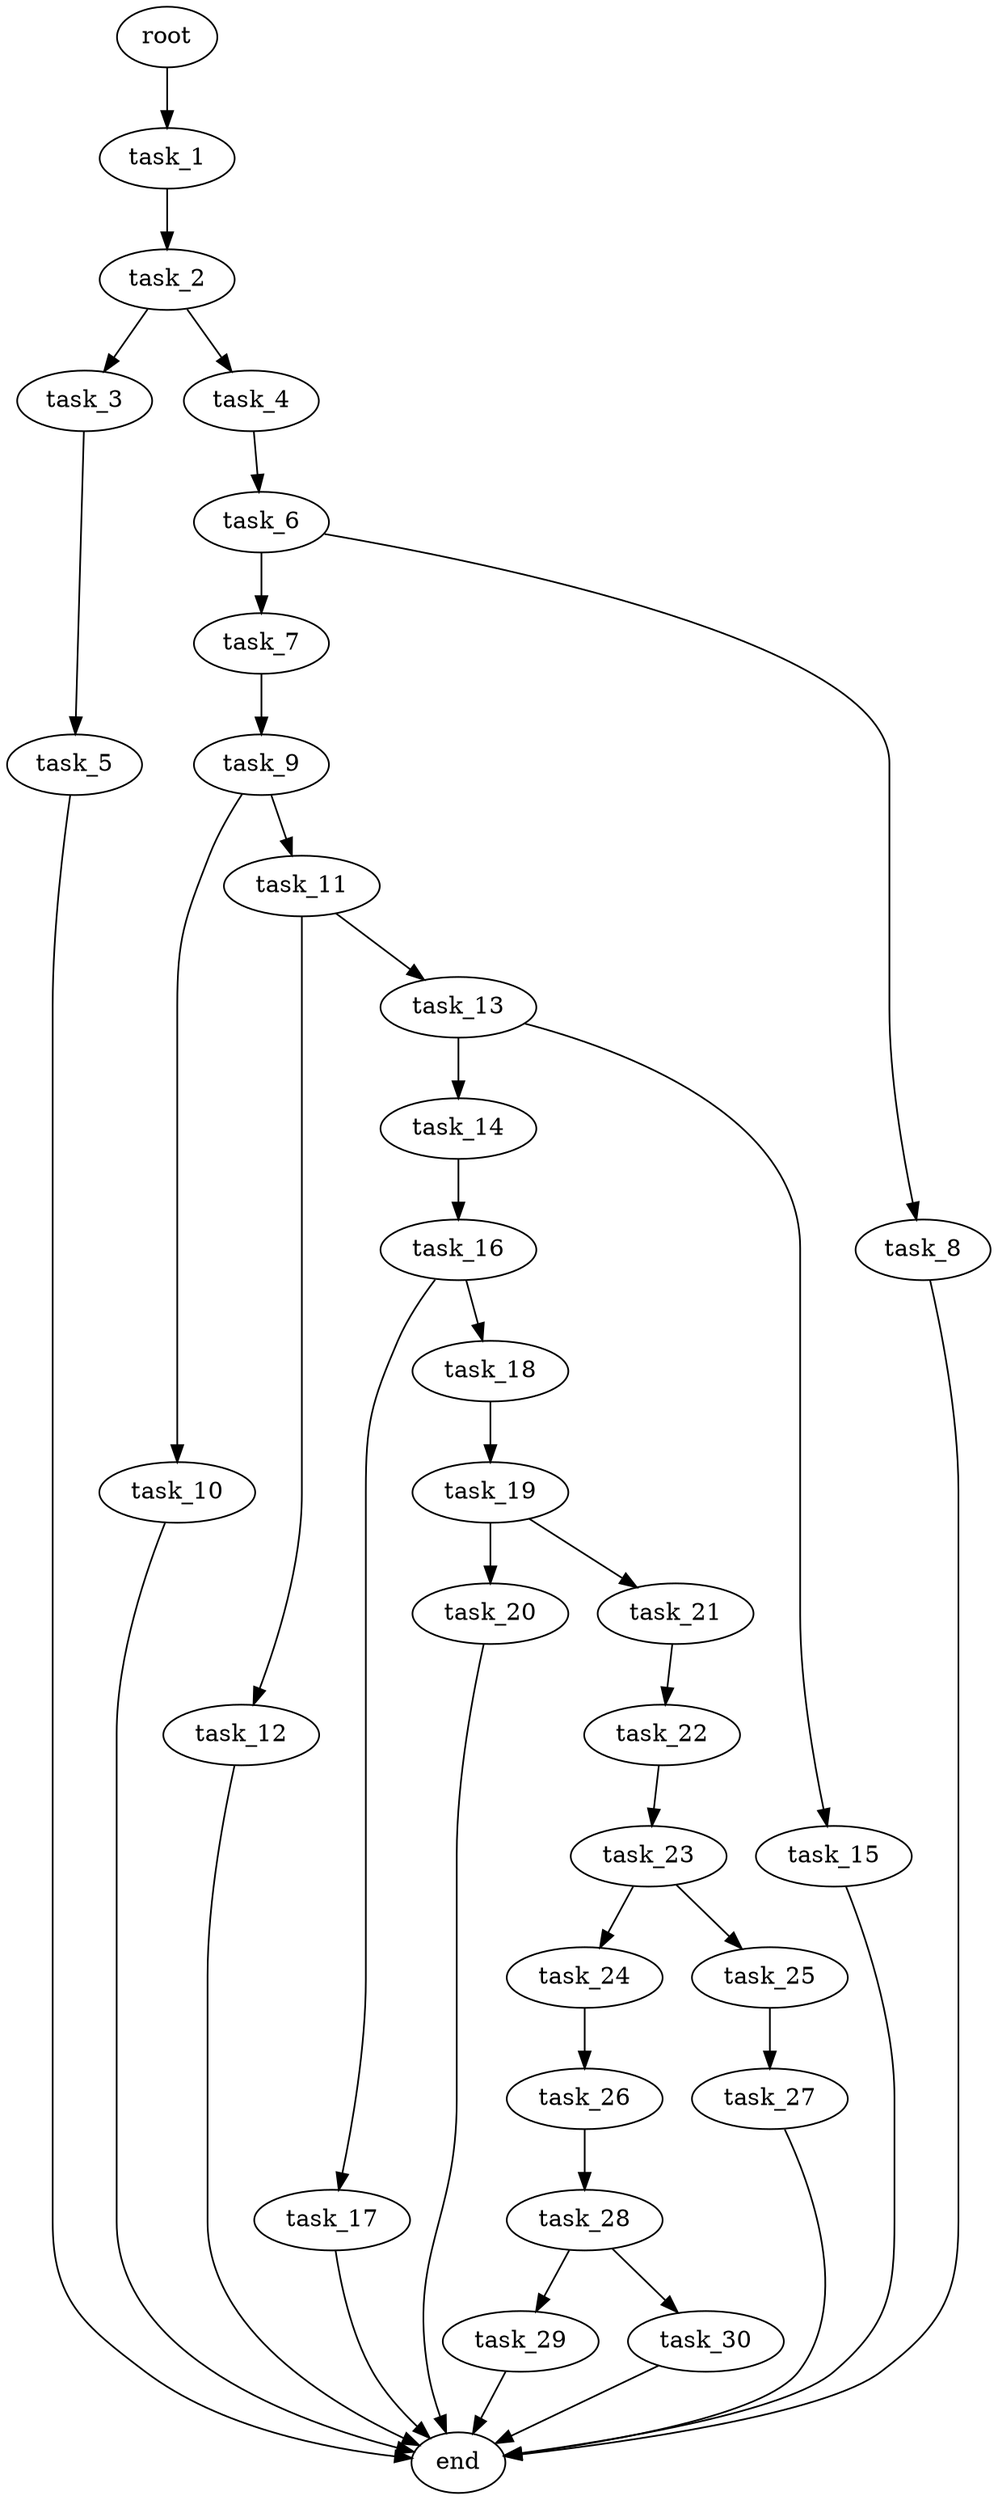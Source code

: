digraph G {
  root [size="0.000000e+00"];
  task_1 [size="9.419290e+09"];
  task_2 [size="3.956560e+09"];
  task_3 [size="1.011221e+09"];
  task_4 [size="3.018350e+09"];
  task_5 [size="1.365380e+09"];
  task_6 [size="1.575881e+09"];
  task_7 [size="9.486987e+09"];
  task_8 [size="7.918633e+09"];
  task_9 [size="9.606660e+09"];
  task_10 [size="6.492153e+09"];
  task_11 [size="1.742853e+09"];
  task_12 [size="9.687460e+09"];
  task_13 [size="6.935910e+09"];
  task_14 [size="9.288523e+09"];
  task_15 [size="7.870131e+09"];
  task_16 [size="2.233149e+09"];
  task_17 [size="5.889913e+09"];
  task_18 [size="1.754341e+09"];
  task_19 [size="3.068925e+09"];
  task_20 [size="6.885296e+09"];
  task_21 [size="1.274356e+09"];
  task_22 [size="7.288581e+09"];
  task_23 [size="9.487932e+09"];
  task_24 [size="9.487033e+09"];
  task_25 [size="3.916623e+09"];
  task_26 [size="9.942837e+09"];
  task_27 [size="9.651874e+09"];
  task_28 [size="3.247950e+08"];
  task_29 [size="6.024284e+09"];
  task_30 [size="9.210461e+09"];
  end [size="0.000000e+00"];

  root -> task_1 [size="1.000000e-12"];
  task_1 -> task_2 [size="3.956560e+08"];
  task_2 -> task_3 [size="1.011221e+08"];
  task_2 -> task_4 [size="3.018350e+08"];
  task_3 -> task_5 [size="1.365380e+08"];
  task_4 -> task_6 [size="1.575881e+08"];
  task_5 -> end [size="1.000000e-12"];
  task_6 -> task_7 [size="9.486987e+08"];
  task_6 -> task_8 [size="7.918633e+08"];
  task_7 -> task_9 [size="9.606660e+08"];
  task_8 -> end [size="1.000000e-12"];
  task_9 -> task_10 [size="6.492153e+08"];
  task_9 -> task_11 [size="1.742853e+08"];
  task_10 -> end [size="1.000000e-12"];
  task_11 -> task_12 [size="9.687460e+08"];
  task_11 -> task_13 [size="6.935910e+08"];
  task_12 -> end [size="1.000000e-12"];
  task_13 -> task_14 [size="9.288523e+08"];
  task_13 -> task_15 [size="7.870131e+08"];
  task_14 -> task_16 [size="2.233149e+08"];
  task_15 -> end [size="1.000000e-12"];
  task_16 -> task_17 [size="5.889913e+08"];
  task_16 -> task_18 [size="1.754341e+08"];
  task_17 -> end [size="1.000000e-12"];
  task_18 -> task_19 [size="3.068925e+08"];
  task_19 -> task_20 [size="6.885296e+08"];
  task_19 -> task_21 [size="1.274356e+08"];
  task_20 -> end [size="1.000000e-12"];
  task_21 -> task_22 [size="7.288581e+08"];
  task_22 -> task_23 [size="9.487932e+08"];
  task_23 -> task_24 [size="9.487033e+08"];
  task_23 -> task_25 [size="3.916623e+08"];
  task_24 -> task_26 [size="9.942837e+08"];
  task_25 -> task_27 [size="9.651874e+08"];
  task_26 -> task_28 [size="3.247950e+07"];
  task_27 -> end [size="1.000000e-12"];
  task_28 -> task_29 [size="6.024284e+08"];
  task_28 -> task_30 [size="9.210461e+08"];
  task_29 -> end [size="1.000000e-12"];
  task_30 -> end [size="1.000000e-12"];
}
